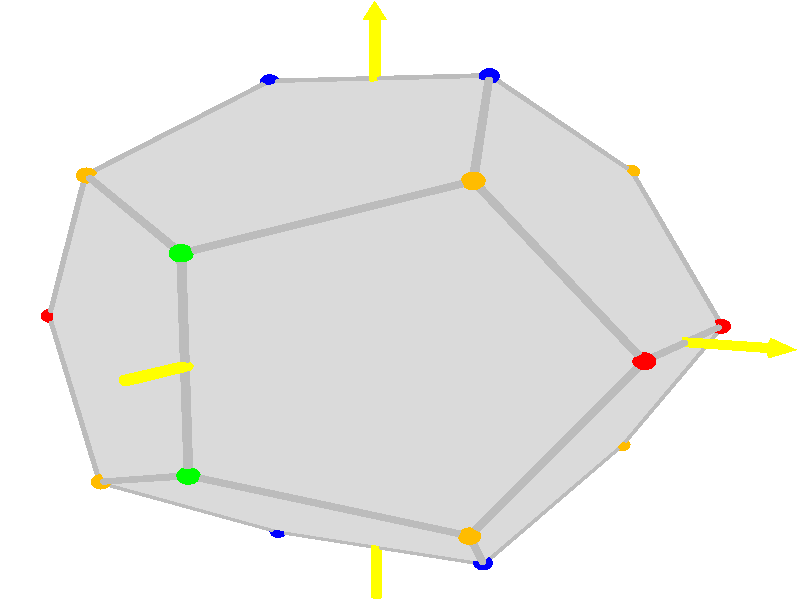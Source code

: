 //
// oktaeder.pov 
//
// (c) 2018 Prof Dr Andreas Müller, Hochschule Rapperswil
//
#include "colors.inc"

#declare skalierung = 0.59;

camera {
	location <3.3, 1.2, -6>
	look_at <0.14, 0.155, 0.0>
	right x * skalierung
	up y * skalierung
}

sky_sphere {
	pigment {
		color <1,1,1>
	}
}

light_source {
	<-8,10,-7>, color White
}

#declare phi = (1 + sqrt(5))/2;

// orange
#declare A01 = <      1,      1,      1 >;
#declare A02 = <      1,      1,     -1 >;
#declare A03 = <      1,     -1,      1 >;
#declare A04 = <      1,     -1,     -1 >;
#declare A05 = <     -1,      1,      1 >;
#declare A06 = <     -1,      1,     -1 >;
#declare A07 = <     -1,     -1,      1 >;
#declare A08 = <     -1,     -1,     -1 >;
// green
#declare A09 = <      0,  1/phi,    phi >;
#declare A10 = <      0,  1/phi,   -phi >;
#declare A11 = <      0, -1/phi,    phi >;
#declare A12 = <      0, -1/phi,   -phi >;
// blue
#declare A13 = <  1/phi,    phi,      0 >;
#declare A14 = <  1/phi,   -phi,      0 >;
#declare A15 = < -1/phi,    phi,      0 >;
#declare A16 = < -1/phi,   -phi,      0 >;
// red
#declare A17 = <    phi,      0,  1/phi >;
#declare A18 = <    phi,      0, -1/phi >;
#declare A19 = <   -phi,      0,  1/phi >;
#declare A20 = <   -phi,      0, -1/phi >;

#macro pentagon(A, B, C, D, E)
	triangle { A, B, C }
	triangle { A, C, D }
	triangle { A, D, E }
#end

#declare at = 0.03;
#declare l = 2.0;

union {
	cylinder { <-l, 0, 0>, <l, 0, 0>, at }
	cone {     < l, 0, 0>, 2 * at, <l + 4 * at, 0, 0>, 0 }
	cylinder { <0, -l, 0>, <0, l, 0>, at }
	cone {     <0,  l, 0>, 2 * at, <0, l + 4 * at, 0>, 0 }
	cylinder { <0, 0, -l>, <0, 0, l>, at }
	cone {     <0, 0,  l>, 2 * at, <0, 0, l + 4 * at>, 0 }
	
	pigment {
		color Yellow
	}
	finish {
		specular 0.2
		metallic
	}
}

union {
	sphere { A01, 0.05 }
	sphere { A02, 0.05 }
	sphere { A03, 0.05 }
	sphere { A04, 0.05 }
	sphere { A05, 0.05 }
	sphere { A06, 0.05 }
	sphere { A07, 0.05 }
	sphere { A08, 0.05 }
	pigment {
		color Orange
	}
	finish {
		specular 0.2
		metallic
	}
}
union {
	sphere { A09, 0.05 }
	sphere { A10, 0.05 }
	sphere { A11, 0.05 }
	sphere { A12, 0.05 }
	pigment {
		color Green
	}
	finish {
		specular 0.2
		metallic
	}
}
union {
	sphere { A13, 0.05 }
	sphere { A14, 0.05 }
	sphere { A15, 0.05 }
	sphere { A16, 0.05 }
	pigment {
		color Blue
	}
	finish {
		specular 0.2
		metallic
	}
}
union {
	sphere { A17, 0.05 }
	sphere { A18, 0.05 }
	sphere { A19, 0.05 }
	sphere { A20, 0.05 }
	pigment {
		color Red
	}
	finish {
		specular 0.2
		metallic
	}
}
union {
	mesh {
		pentagon(A01, A13, A02, A18, A17)
		pentagon(A02, A10, A12, A04, A18)
		pentagon(A13, A15, A06, A10, A02)
		pentagon(A06, A20, A08, A12, A10)
		pentagon(A04, A12, A08, A16, A14)
		pentagon(A03, A17, A18, A04, A14)
		pentagon(A01, A09, A05, A15, A13)
		pentagon(A05, A19, A20, A06, A15)
		pentagon(A07, A19, A20, A08, A16)
		pentagon(A03, A11, A07, A16, A04)
		pentagon(A01, A09, A11, A03, A17)
		pentagon(A05, A19, A07, A11, A09)
	}
	pigment {
		color rgbf<0.7,0.7,0.7,0.5>
	}
	finish {
		specular 0.1
		metallic
	}
}

#declare r = 0.02;
union {
	cylinder { A01, A17, r }
	cylinder { A01, A13, r }
	cylinder { A01, A09, r }
	cylinder { A02, A10, r }
	cylinder { A02, A13, r }
	cylinder { A02, A18, r }
	cylinder { A03, A11, r }
	cylinder { A03, A14, r }
	cylinder { A03, A17, r }
	cylinder { A04, A12, r }
	cylinder { A04, A14, r }
	cylinder { A04, A18, r }
	cylinder { A05, A09, r }
	cylinder { A05, A15, r }
	cylinder { A05, A19, r }
	cylinder { A06, A10, r }
	cylinder { A06, A15, r }
	cylinder { A06, A20, r }
	cylinder { A07, A11, r }
	cylinder { A07, A16, r }
	cylinder { A07, A19, r }
	cylinder { A08, A12, r }
	cylinder { A08, A16, r }
	cylinder { A08, A20, r }
//	cylinder { A09, A01, r }
//	cylinder { A09, A05, r }
	cylinder { A09, A11, r }
//	cylinder { A10, A02, r }
//	cylinder { A10, A06, r }
	cylinder { A10, A12, r }
//	cylinder { A11, A03, r }
//	cylinder { A11, A07, r }
//	cylinder { A11, A09, r }
//	cylinder { A12, A08, r }
//	cylinder { A12, A10, r }
//	cylinder { A12, A04, r }
//	cylinder { A13, A01, r }
//	cylinder { A13, A02, r }
	cylinder { A13, A15, r }
//	cylinder { A14, A03, r }
//	cylinder { A14, A04, r }
	cylinder { A14, A16, r }
//	cylinder { A15, A05, r }
//	cylinder { A15, A06, r }
//	cylinder { A15, A13, r }
//	cylinder { A16, A07, r }
//	cylinder { A16, A08, r }
//	cylinder { A16, A14, r }
//	cylinder { A17, A01, r }
//	cylinder { A17, A03, r }
	cylinder { A17, A18, r }
//	cylinder { A18, A02, r }
//	cylinder { A18, A04, r }
//	cylinder { A18, A17, r }
//	cylinder { A19, A05, r }
//	cylinder { A19, A07, r }
	cylinder { A19, A20, r }
//	cylinder { A20, A06, r }
//	cylinder { A20, A08, r }
//	cylinder { A20, A19, r }
	pigment {
		color rgb<0.5,0.5,0.5>
	}
	finish {
		specular 0.2
		metallic
	}
}

